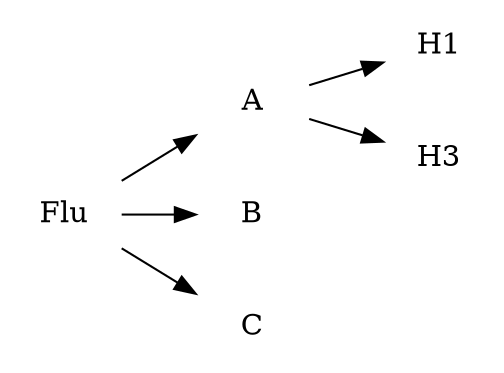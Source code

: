 strict digraph {
  rankdir = LR;

  node [shape=plaintext];
  edge [style=solid];

  Flu -> A;
  Flu -> B;
  Flu -> C;
  A -> H1;
  A -> H3;
}
